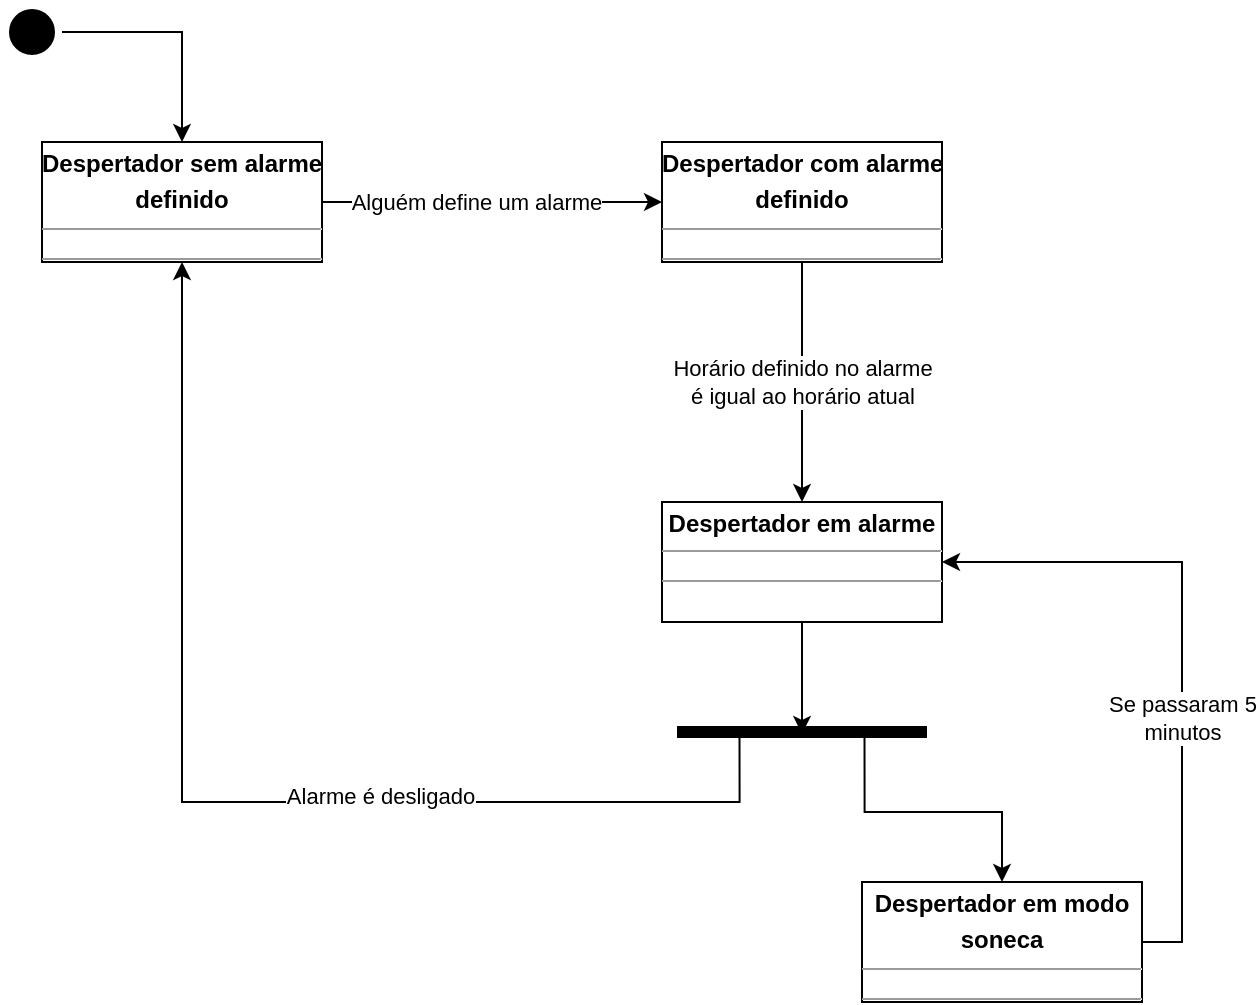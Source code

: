 <mxfile version="16.6.3" type="github">
  <diagram id="zrNJwGnwcq6ZNgj3S5Op" name="Page-1">
    <mxGraphModel dx="868" dy="496" grid="1" gridSize="10" guides="1" tooltips="1" connect="1" arrows="1" fold="1" page="1" pageScale="1" pageWidth="1169" pageHeight="827" math="0" shadow="0">
      <root>
        <mxCell id="0" />
        <mxCell id="1" parent="0" />
        <mxCell id="Ba2wZf8MUgnOTTPcZdg_-58" style="edgeStyle=orthogonalEdgeStyle;rounded=0;orthogonalLoop=1;jettySize=auto;html=1;exitX=1;exitY=0.5;exitDx=0;exitDy=0;entryX=0.5;entryY=0;entryDx=0;entryDy=0;" edge="1" parent="1" source="Ba2wZf8MUgnOTTPcZdg_-18" target="Ba2wZf8MUgnOTTPcZdg_-57">
          <mxGeometry relative="1" as="geometry" />
        </mxCell>
        <mxCell id="Ba2wZf8MUgnOTTPcZdg_-18" value="" style="ellipse;html=1;shape=startState;fillColor=#000000;strokeColor=#000000;" vertex="1" parent="1">
          <mxGeometry x="170" y="190" width="30" height="30" as="geometry" />
        </mxCell>
        <mxCell id="Ba2wZf8MUgnOTTPcZdg_-62" style="edgeStyle=orthogonalEdgeStyle;rounded=0;orthogonalLoop=1;jettySize=auto;html=1;exitX=1;exitY=0.5;exitDx=0;exitDy=0;entryX=0;entryY=0.5;entryDx=0;entryDy=0;" edge="1" parent="1" source="Ba2wZf8MUgnOTTPcZdg_-57" target="Ba2wZf8MUgnOTTPcZdg_-61">
          <mxGeometry relative="1" as="geometry" />
        </mxCell>
        <mxCell id="Ba2wZf8MUgnOTTPcZdg_-63" value="Alguém define um alarme" style="edgeLabel;html=1;align=center;verticalAlign=middle;resizable=0;points=[];" vertex="1" connectable="0" parent="Ba2wZf8MUgnOTTPcZdg_-62">
          <mxGeometry x="-0.32" y="2" relative="1" as="geometry">
            <mxPoint x="19" y="2" as="offset" />
          </mxGeometry>
        </mxCell>
        <mxCell id="Ba2wZf8MUgnOTTPcZdg_-57" value="&lt;p style=&quot;margin: 0px ; margin-top: 4px ; text-align: center&quot;&gt;&lt;b&gt;Despertador sem alarme&lt;/b&gt;&lt;/p&gt;&lt;p style=&quot;margin: 0px ; margin-top: 4px ; text-align: center&quot;&gt;&lt;b&gt;definido&lt;/b&gt;&lt;/p&gt;&lt;hr size=&quot;1&quot;&gt;&lt;div style=&quot;height: 2px&quot;&gt;&lt;/div&gt;&lt;hr size=&quot;1&quot;&gt;&lt;div style=&quot;height: 2px&quot;&gt;&lt;/div&gt;" style="verticalAlign=top;align=left;overflow=fill;fontSize=12;fontFamily=Helvetica;html=1;strokeColor=#000000;" vertex="1" parent="1">
          <mxGeometry x="190" y="260" width="140" height="60" as="geometry" />
        </mxCell>
        <mxCell id="Ba2wZf8MUgnOTTPcZdg_-68" style="edgeStyle=orthogonalEdgeStyle;rounded=0;orthogonalLoop=1;jettySize=auto;html=1;exitX=0.5;exitY=1;exitDx=0;exitDy=0;" edge="1" parent="1" source="Ba2wZf8MUgnOTTPcZdg_-61" target="Ba2wZf8MUgnOTTPcZdg_-66">
          <mxGeometry relative="1" as="geometry" />
        </mxCell>
        <mxCell id="Ba2wZf8MUgnOTTPcZdg_-69" value="Horário definido no alarme&lt;br&gt;é igual ao horário atual" style="edgeLabel;html=1;align=center;verticalAlign=middle;resizable=0;points=[];" vertex="1" connectable="0" parent="Ba2wZf8MUgnOTTPcZdg_-68">
          <mxGeometry x="0.183" relative="1" as="geometry">
            <mxPoint y="-11" as="offset" />
          </mxGeometry>
        </mxCell>
        <mxCell id="Ba2wZf8MUgnOTTPcZdg_-61" value="&lt;p style=&quot;margin: 0px ; margin-top: 4px ; text-align: center&quot;&gt;&lt;b&gt;Despertador com alarme&lt;/b&gt;&lt;/p&gt;&lt;p style=&quot;margin: 0px ; margin-top: 4px ; text-align: center&quot;&gt;&lt;b&gt;definido&lt;/b&gt;&lt;/p&gt;&lt;hr size=&quot;1&quot;&gt;&lt;div style=&quot;height: 2px&quot;&gt;&lt;/div&gt;&lt;hr size=&quot;1&quot;&gt;&lt;div style=&quot;height: 2px&quot;&gt;&lt;/div&gt;" style="verticalAlign=top;align=left;overflow=fill;fontSize=12;fontFamily=Helvetica;html=1;strokeColor=#000000;" vertex="1" parent="1">
          <mxGeometry x="500" y="260" width="140" height="60" as="geometry" />
        </mxCell>
        <mxCell id="Ba2wZf8MUgnOTTPcZdg_-73" style="edgeStyle=orthogonalEdgeStyle;rounded=0;orthogonalLoop=1;jettySize=auto;html=1;exitX=0.5;exitY=1;exitDx=0;exitDy=0;entryX=0.5;entryY=0.6;entryDx=0;entryDy=0;entryPerimeter=0;" edge="1" parent="1" source="Ba2wZf8MUgnOTTPcZdg_-66" target="Ba2wZf8MUgnOTTPcZdg_-72">
          <mxGeometry relative="1" as="geometry" />
        </mxCell>
        <mxCell id="Ba2wZf8MUgnOTTPcZdg_-66" value="&lt;p style=&quot;margin: 0px ; margin-top: 4px ; text-align: center&quot;&gt;&lt;b&gt;Despertador em alarme&lt;/b&gt;&lt;/p&gt;&lt;hr size=&quot;1&quot;&gt;&lt;div style=&quot;height: 2px&quot;&gt;&lt;/div&gt;&lt;hr size=&quot;1&quot;&gt;&lt;div style=&quot;height: 2px&quot;&gt;&lt;/div&gt;" style="verticalAlign=top;align=left;overflow=fill;fontSize=12;fontFamily=Helvetica;html=1;strokeColor=#000000;" vertex="1" parent="1">
          <mxGeometry x="500" y="440" width="140" height="60" as="geometry" />
        </mxCell>
        <mxCell id="Ba2wZf8MUgnOTTPcZdg_-78" style="edgeStyle=orthogonalEdgeStyle;rounded=0;orthogonalLoop=1;jettySize=auto;html=1;exitX=0.25;exitY=0.5;exitDx=0;exitDy=0;exitPerimeter=0;" edge="1" parent="1" source="Ba2wZf8MUgnOTTPcZdg_-72" target="Ba2wZf8MUgnOTTPcZdg_-57">
          <mxGeometry relative="1" as="geometry">
            <Array as="points">
              <mxPoint x="539" y="590" />
              <mxPoint x="260" y="590" />
            </Array>
          </mxGeometry>
        </mxCell>
        <mxCell id="Ba2wZf8MUgnOTTPcZdg_-79" value="Alarme é desligado" style="edgeLabel;html=1;align=center;verticalAlign=middle;resizable=0;points=[];" vertex="1" connectable="0" parent="Ba2wZf8MUgnOTTPcZdg_-78">
          <mxGeometry x="-0.261" y="-3" relative="1" as="geometry">
            <mxPoint as="offset" />
          </mxGeometry>
        </mxCell>
        <mxCell id="Ba2wZf8MUgnOTTPcZdg_-81" style="edgeStyle=orthogonalEdgeStyle;rounded=0;orthogonalLoop=1;jettySize=auto;html=1;exitX=0.75;exitY=0.5;exitDx=0;exitDy=0;exitPerimeter=0;" edge="1" parent="1" source="Ba2wZf8MUgnOTTPcZdg_-72" target="Ba2wZf8MUgnOTTPcZdg_-80">
          <mxGeometry relative="1" as="geometry" />
        </mxCell>
        <mxCell id="Ba2wZf8MUgnOTTPcZdg_-72" value="" style="shape=line;html=1;strokeWidth=6;strokeColor=#000000;" vertex="1" parent="1">
          <mxGeometry x="507.5" y="550" width="125" height="10" as="geometry" />
        </mxCell>
        <mxCell id="Ba2wZf8MUgnOTTPcZdg_-82" style="edgeStyle=orthogonalEdgeStyle;rounded=0;orthogonalLoop=1;jettySize=auto;html=1;exitX=1;exitY=0.5;exitDx=0;exitDy=0;entryX=1;entryY=0.5;entryDx=0;entryDy=0;" edge="1" parent="1" source="Ba2wZf8MUgnOTTPcZdg_-80" target="Ba2wZf8MUgnOTTPcZdg_-66">
          <mxGeometry relative="1" as="geometry" />
        </mxCell>
        <mxCell id="Ba2wZf8MUgnOTTPcZdg_-85" value="Se passaram 5&lt;br&gt;minutos" style="edgeLabel;html=1;align=center;verticalAlign=middle;resizable=0;points=[];" vertex="1" connectable="0" parent="Ba2wZf8MUgnOTTPcZdg_-82">
          <mxGeometry x="-0.2" relative="1" as="geometry">
            <mxPoint as="offset" />
          </mxGeometry>
        </mxCell>
        <mxCell id="Ba2wZf8MUgnOTTPcZdg_-80" value="&lt;p style=&quot;margin: 0px ; margin-top: 4px ; text-align: center&quot;&gt;&lt;b&gt;Despertador em modo&lt;/b&gt;&lt;/p&gt;&lt;p style=&quot;margin: 0px ; margin-top: 4px ; text-align: center&quot;&gt;&lt;b&gt;soneca&lt;/b&gt;&lt;/p&gt;&lt;hr size=&quot;1&quot;&gt;&lt;div style=&quot;height: 2px&quot;&gt;&lt;/div&gt;&lt;hr size=&quot;1&quot;&gt;&lt;div style=&quot;height: 2px&quot;&gt;&lt;/div&gt;" style="verticalAlign=top;align=left;overflow=fill;fontSize=12;fontFamily=Helvetica;html=1;strokeColor=#000000;" vertex="1" parent="1">
          <mxGeometry x="600" y="630" width="140" height="60" as="geometry" />
        </mxCell>
      </root>
    </mxGraphModel>
  </diagram>
</mxfile>
